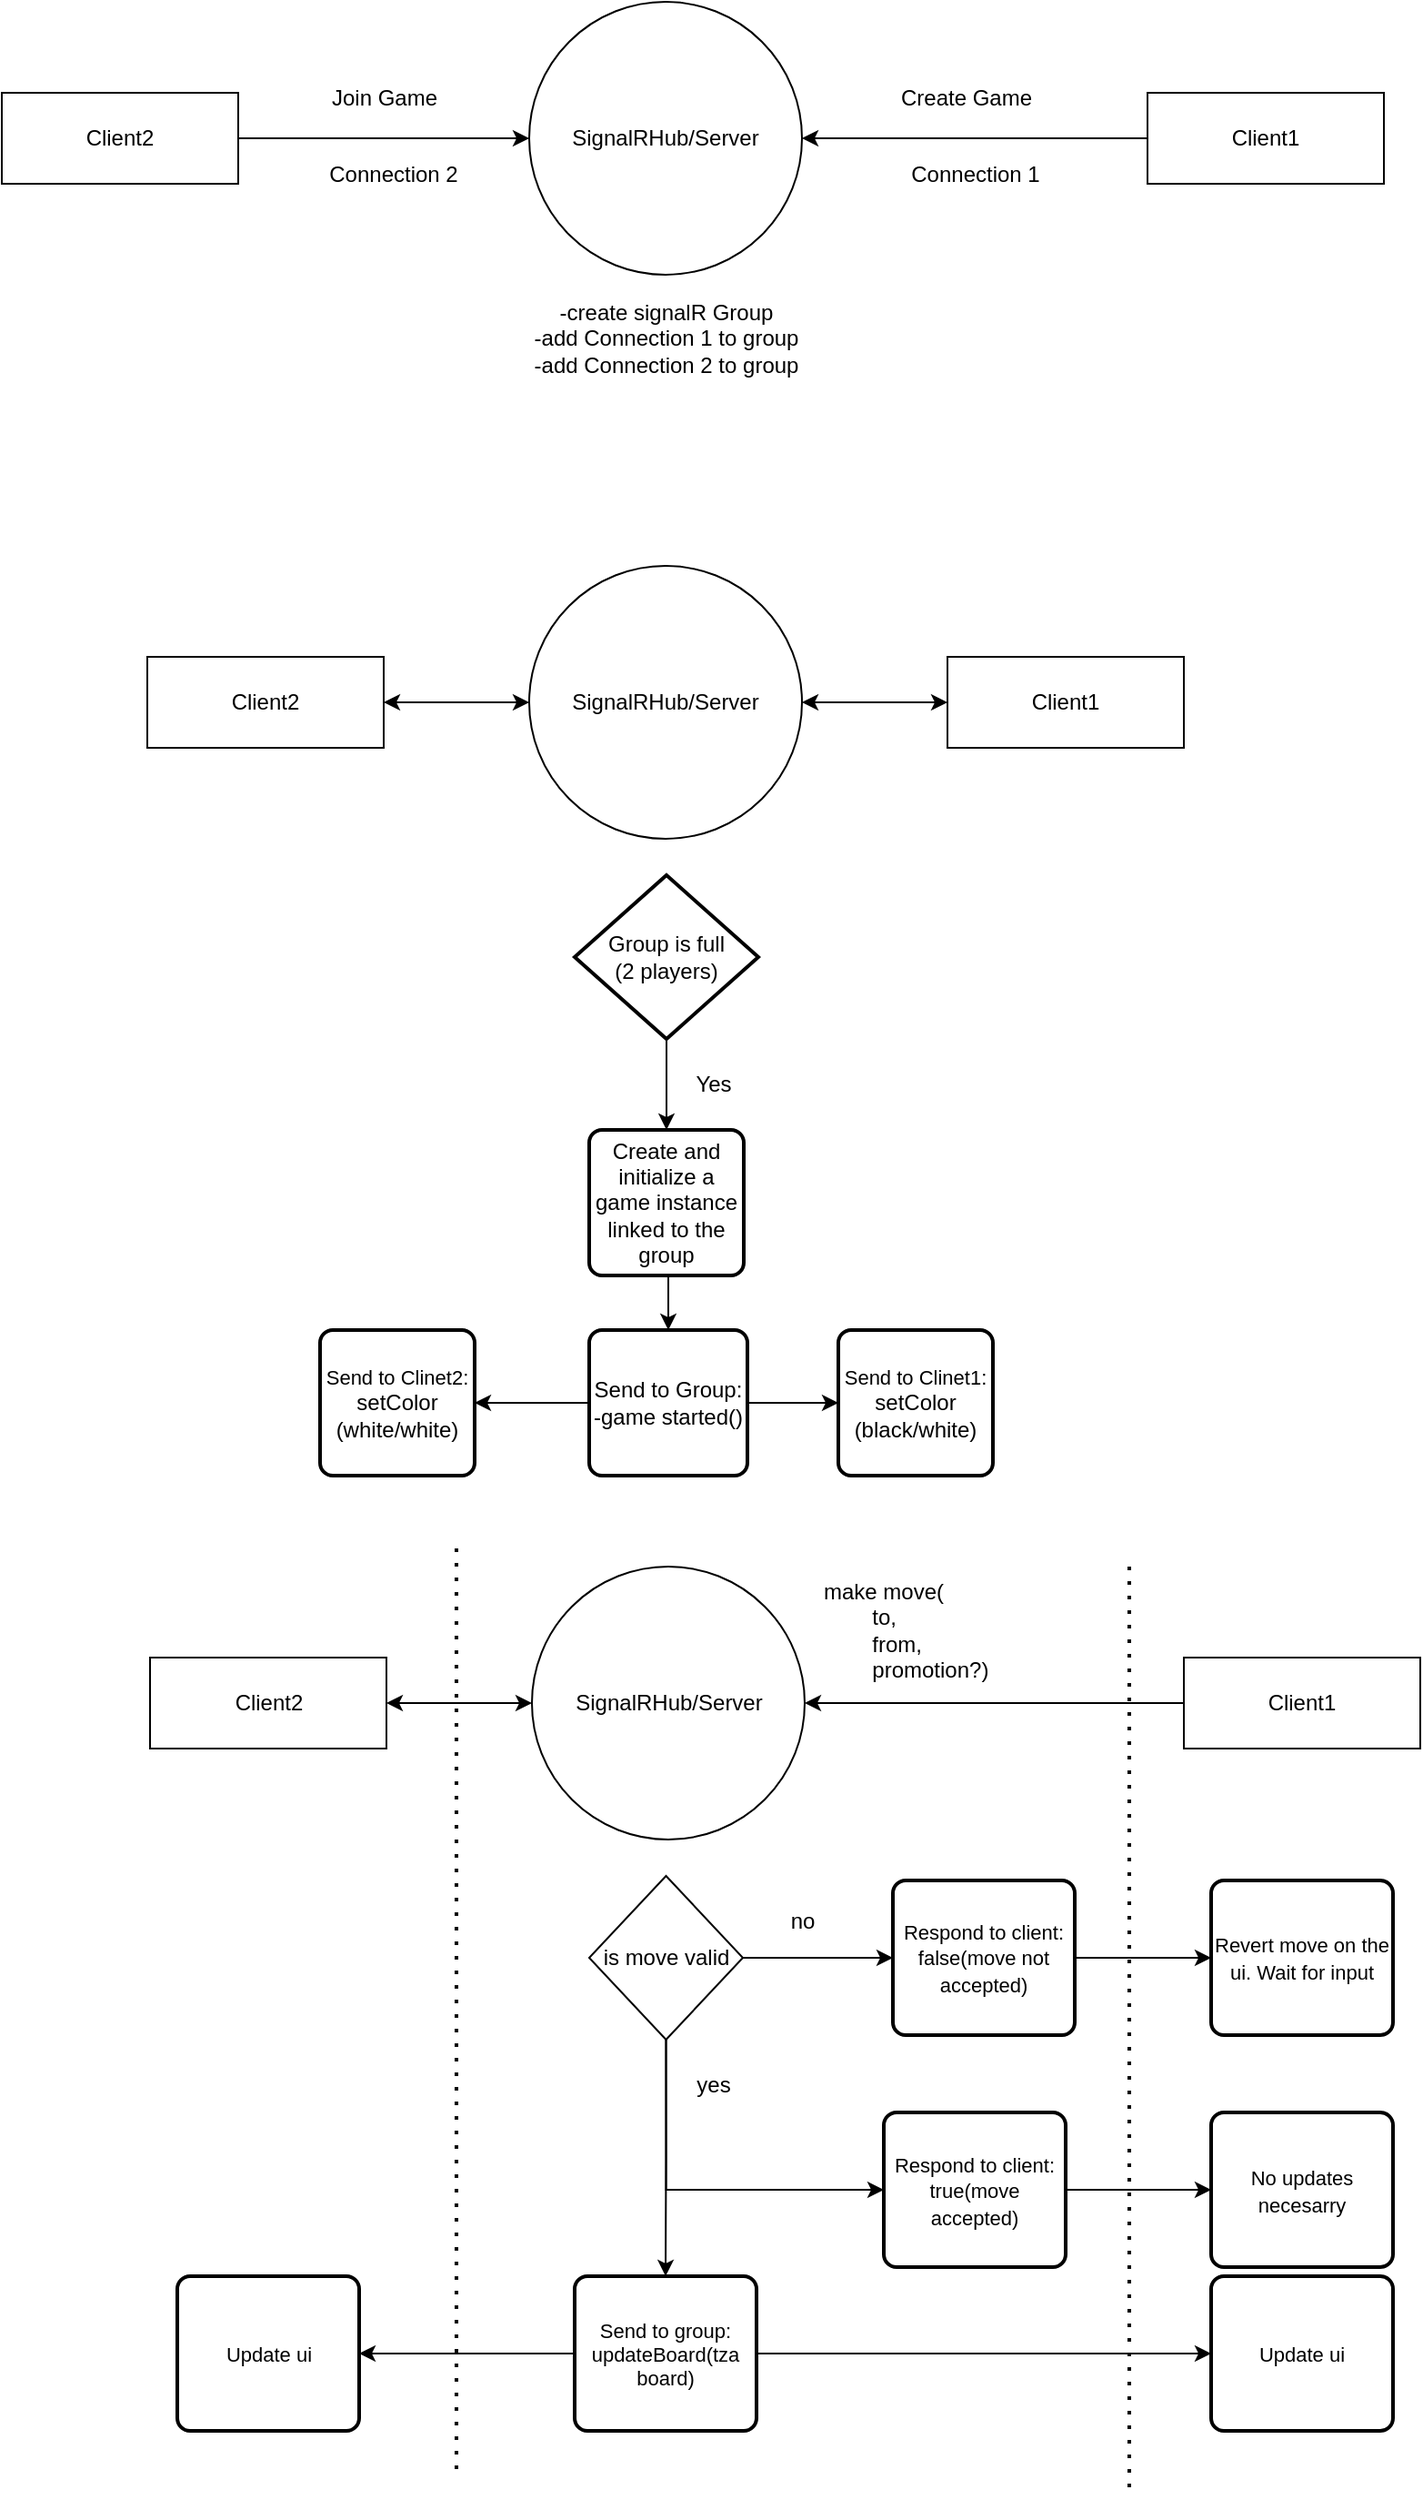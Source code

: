 <mxfile version="26.0.16">
  <diagram name="Page-1" id="F-MheE8p6o78B45Rod74">
    <mxGraphModel dx="1187" dy="665" grid="1" gridSize="10" guides="1" tooltips="1" connect="1" arrows="1" fold="1" page="1" pageScale="1" pageWidth="850" pageHeight="1100" math="0" shadow="0">
      <root>
        <mxCell id="0" />
        <mxCell id="1" parent="0" />
        <mxCell id="kvSg3Rq4vL2DQ_oXKdCI-1" value="SignalRHub/Server" style="ellipse;whiteSpace=wrap;html=1;aspect=fixed;" parent="1" vertex="1">
          <mxGeometry x="350" y="280" width="150" height="150" as="geometry" />
        </mxCell>
        <mxCell id="kvSg3Rq4vL2DQ_oXKdCI-4" style="edgeStyle=orthogonalEdgeStyle;rounded=0;orthogonalLoop=1;jettySize=auto;html=1;" parent="1" source="kvSg3Rq4vL2DQ_oXKdCI-2" target="kvSg3Rq4vL2DQ_oXKdCI-1" edge="1">
          <mxGeometry relative="1" as="geometry" />
        </mxCell>
        <mxCell id="kvSg3Rq4vL2DQ_oXKdCI-2" value="Client1" style="rounded=0;whiteSpace=wrap;html=1;" parent="1" vertex="1">
          <mxGeometry x="690" y="330" width="130" height="50" as="geometry" />
        </mxCell>
        <mxCell id="kvSg3Rq4vL2DQ_oXKdCI-5" value="Create Game" style="text;html=1;align=center;verticalAlign=middle;resizable=0;points=[];autosize=1;strokeColor=none;fillColor=none;" parent="1" vertex="1">
          <mxGeometry x="540" y="318" width="100" height="30" as="geometry" />
        </mxCell>
        <mxCell id="kvSg3Rq4vL2DQ_oXKdCI-7" style="edgeStyle=orthogonalEdgeStyle;rounded=0;orthogonalLoop=1;jettySize=auto;html=1;entryX=0;entryY=0.5;entryDx=0;entryDy=0;" parent="1" source="kvSg3Rq4vL2DQ_oXKdCI-6" target="kvSg3Rq4vL2DQ_oXKdCI-1" edge="1">
          <mxGeometry relative="1" as="geometry" />
        </mxCell>
        <mxCell id="kvSg3Rq4vL2DQ_oXKdCI-6" value="Client2" style="rounded=0;whiteSpace=wrap;html=1;" parent="1" vertex="1">
          <mxGeometry x="60" y="330" width="130" height="50" as="geometry" />
        </mxCell>
        <mxCell id="kvSg3Rq4vL2DQ_oXKdCI-8" value="Join Game" style="text;html=1;align=center;verticalAlign=middle;resizable=0;points=[];autosize=1;strokeColor=none;fillColor=none;" parent="1" vertex="1">
          <mxGeometry x="230" y="318" width="80" height="30" as="geometry" />
        </mxCell>
        <mxCell id="kvSg3Rq4vL2DQ_oXKdCI-9" value="-create signalR Group&lt;div&gt;-add Connection 1 to group&lt;/div&gt;&lt;div&gt;-add Connection 2 to group&lt;/div&gt;" style="text;html=1;align=center;verticalAlign=middle;resizable=0;points=[];autosize=1;strokeColor=none;fillColor=none;" parent="1" vertex="1">
          <mxGeometry x="340" y="435" width="170" height="60" as="geometry" />
        </mxCell>
        <mxCell id="kvSg3Rq4vL2DQ_oXKdCI-10" value="Connection 1" style="text;html=1;align=center;verticalAlign=middle;resizable=0;points=[];autosize=1;strokeColor=none;fillColor=none;" parent="1" vertex="1">
          <mxGeometry x="550" y="360" width="90" height="30" as="geometry" />
        </mxCell>
        <mxCell id="kvSg3Rq4vL2DQ_oXKdCI-11" value="Connection 2" style="text;html=1;align=center;verticalAlign=middle;resizable=0;points=[];autosize=1;strokeColor=none;fillColor=none;" parent="1" vertex="1">
          <mxGeometry x="230" y="360" width="90" height="30" as="geometry" />
        </mxCell>
        <mxCell id="kvSg3Rq4vL2DQ_oXKdCI-12" value="SignalRHub/Server" style="ellipse;whiteSpace=wrap;html=1;aspect=fixed;" parent="1" vertex="1">
          <mxGeometry x="350" y="590" width="150" height="150" as="geometry" />
        </mxCell>
        <mxCell id="kvSg3Rq4vL2DQ_oXKdCI-14" value="Client1" style="rounded=0;whiteSpace=wrap;html=1;" parent="1" vertex="1">
          <mxGeometry x="580" y="640" width="130" height="50" as="geometry" />
        </mxCell>
        <mxCell id="kvSg3Rq4vL2DQ_oXKdCI-17" value="Client2" style="rounded=0;whiteSpace=wrap;html=1;" parent="1" vertex="1">
          <mxGeometry x="140" y="640" width="130" height="50" as="geometry" />
        </mxCell>
        <mxCell id="kvSg3Rq4vL2DQ_oXKdCI-21" value="" style="endArrow=classic;startArrow=classic;html=1;rounded=0;" parent="1" source="kvSg3Rq4vL2DQ_oXKdCI-12" target="kvSg3Rq4vL2DQ_oXKdCI-14" edge="1">
          <mxGeometry width="50" height="50" relative="1" as="geometry">
            <mxPoint x="560" y="720" as="sourcePoint" />
            <mxPoint x="610" y="670" as="targetPoint" />
          </mxGeometry>
        </mxCell>
        <mxCell id="kvSg3Rq4vL2DQ_oXKdCI-22" value="" style="endArrow=classic;startArrow=classic;html=1;rounded=0;exitX=1;exitY=0.5;exitDx=0;exitDy=0;" parent="1" source="kvSg3Rq4vL2DQ_oXKdCI-17" target="kvSg3Rq4vL2DQ_oXKdCI-12" edge="1">
          <mxGeometry width="50" height="50" relative="1" as="geometry">
            <mxPoint x="230" y="665" as="sourcePoint" />
            <mxPoint x="340" y="665" as="targetPoint" />
          </mxGeometry>
        </mxCell>
        <mxCell id="kvSg3Rq4vL2DQ_oXKdCI-24" style="edgeStyle=orthogonalEdgeStyle;rounded=0;orthogonalLoop=1;jettySize=auto;html=1;exitX=0.5;exitY=1;exitDx=0;exitDy=0;exitPerimeter=0;" parent="1" source="kvSg3Rq4vL2DQ_oXKdCI-23" target="kvSg3Rq4vL2DQ_oXKdCI-26" edge="1">
          <mxGeometry relative="1" as="geometry">
            <mxPoint x="425" y="910" as="targetPoint" />
          </mxGeometry>
        </mxCell>
        <mxCell id="kvSg3Rq4vL2DQ_oXKdCI-23" value="Group is full&lt;div&gt;(2 players)&lt;/div&gt;" style="strokeWidth=2;html=1;shape=mxgraph.flowchart.decision;whiteSpace=wrap;" parent="1" vertex="1">
          <mxGeometry x="375" y="760" width="101" height="90" as="geometry" />
        </mxCell>
        <mxCell id="kvSg3Rq4vL2DQ_oXKdCI-25" value="Yes" style="text;html=1;align=center;verticalAlign=middle;resizable=0;points=[];autosize=1;strokeColor=none;fillColor=none;" parent="1" vertex="1">
          <mxGeometry x="431" y="860" width="40" height="30" as="geometry" />
        </mxCell>
        <mxCell id="kvSg3Rq4vL2DQ_oXKdCI-30" style="edgeStyle=orthogonalEdgeStyle;rounded=0;orthogonalLoop=1;jettySize=auto;html=1;exitX=0.5;exitY=1;exitDx=0;exitDy=0;entryX=0.5;entryY=0;entryDx=0;entryDy=0;" parent="1" source="kvSg3Rq4vL2DQ_oXKdCI-26" target="kvSg3Rq4vL2DQ_oXKdCI-29" edge="1">
          <mxGeometry relative="1" as="geometry" />
        </mxCell>
        <mxCell id="kvSg3Rq4vL2DQ_oXKdCI-26" value="Create and initialize a game instance linked to the group" style="rounded=1;whiteSpace=wrap;html=1;absoluteArcSize=1;arcSize=14;strokeWidth=2;" parent="1" vertex="1">
          <mxGeometry x="383" y="900" width="85" height="80" as="geometry" />
        </mxCell>
        <mxCell id="kvSg3Rq4vL2DQ_oXKdCI-32" style="edgeStyle=orthogonalEdgeStyle;rounded=0;orthogonalLoop=1;jettySize=auto;html=1;entryX=0;entryY=0.5;entryDx=0;entryDy=0;" parent="1" source="kvSg3Rq4vL2DQ_oXKdCI-29" target="kvSg3Rq4vL2DQ_oXKdCI-31" edge="1">
          <mxGeometry relative="1" as="geometry" />
        </mxCell>
        <mxCell id="kvSg3Rq4vL2DQ_oXKdCI-34" style="edgeStyle=orthogonalEdgeStyle;rounded=0;orthogonalLoop=1;jettySize=auto;html=1;exitX=0;exitY=0.5;exitDx=0;exitDy=0;entryX=1;entryY=0.5;entryDx=0;entryDy=0;" parent="1" source="kvSg3Rq4vL2DQ_oXKdCI-29" target="kvSg3Rq4vL2DQ_oXKdCI-33" edge="1">
          <mxGeometry relative="1" as="geometry" />
        </mxCell>
        <mxCell id="kvSg3Rq4vL2DQ_oXKdCI-29" value="Send to Group:&lt;div&gt;-game started()&lt;/div&gt;" style="rounded=1;whiteSpace=wrap;html=1;absoluteArcSize=1;arcSize=14;strokeWidth=2;" parent="1" vertex="1">
          <mxGeometry x="383" y="1010" width="87" height="80" as="geometry" />
        </mxCell>
        <mxCell id="kvSg3Rq4vL2DQ_oXKdCI-31" value="&lt;font style=&quot;font-size: 11px;&quot;&gt;Send to Clinet1:&lt;/font&gt;&lt;div&gt;setColor (black/white)&lt;/div&gt;" style="rounded=1;whiteSpace=wrap;html=1;absoluteArcSize=1;arcSize=14;strokeWidth=2;" parent="1" vertex="1">
          <mxGeometry x="520" y="1010" width="85" height="80" as="geometry" />
        </mxCell>
        <mxCell id="kvSg3Rq4vL2DQ_oXKdCI-33" value="&lt;font style=&quot;font-size: 11px;&quot;&gt;Send to Clinet2:&lt;/font&gt;&lt;div&gt;setColor (white/white)&lt;/div&gt;" style="rounded=1;whiteSpace=wrap;html=1;absoluteArcSize=1;arcSize=14;strokeWidth=2;" parent="1" vertex="1">
          <mxGeometry x="235" y="1010" width="85" height="80" as="geometry" />
        </mxCell>
        <mxCell id="kvSg3Rq4vL2DQ_oXKdCI-35" value="SignalRHub/Server" style="ellipse;whiteSpace=wrap;html=1;aspect=fixed;" parent="1" vertex="1">
          <mxGeometry x="351.5" y="1140" width="150" height="150" as="geometry" />
        </mxCell>
        <mxCell id="kvSg3Rq4vL2DQ_oXKdCI-40" style="edgeStyle=orthogonalEdgeStyle;rounded=0;orthogonalLoop=1;jettySize=auto;html=1;exitX=0;exitY=0.5;exitDx=0;exitDy=0;entryX=1;entryY=0.5;entryDx=0;entryDy=0;" parent="1" source="kvSg3Rq4vL2DQ_oXKdCI-36" target="kvSg3Rq4vL2DQ_oXKdCI-35" edge="1">
          <mxGeometry relative="1" as="geometry" />
        </mxCell>
        <mxCell id="kvSg3Rq4vL2DQ_oXKdCI-36" value="Client1" style="rounded=0;whiteSpace=wrap;html=1;" parent="1" vertex="1">
          <mxGeometry x="710" y="1190" width="130" height="50" as="geometry" />
        </mxCell>
        <mxCell id="kvSg3Rq4vL2DQ_oXKdCI-37" value="Client2" style="rounded=0;whiteSpace=wrap;html=1;" parent="1" vertex="1">
          <mxGeometry x="141.5" y="1190" width="130" height="50" as="geometry" />
        </mxCell>
        <mxCell id="kvSg3Rq4vL2DQ_oXKdCI-39" value="" style="endArrow=classic;startArrow=classic;html=1;rounded=0;exitX=1;exitY=0.5;exitDx=0;exitDy=0;" parent="1" source="kvSg3Rq4vL2DQ_oXKdCI-37" target="kvSg3Rq4vL2DQ_oXKdCI-35" edge="1">
          <mxGeometry width="50" height="50" relative="1" as="geometry">
            <mxPoint x="231.5" y="1215" as="sourcePoint" />
            <mxPoint x="341.5" y="1215" as="targetPoint" />
          </mxGeometry>
        </mxCell>
        <mxCell id="kvSg3Rq4vL2DQ_oXKdCI-41" value="make move(&lt;div&gt;&lt;span style=&quot;white-space: pre;&quot;&gt;&#x9;&lt;/span&gt;to,&amp;nbsp;&lt;/div&gt;&lt;div&gt;&lt;span style=&quot;white-space: pre;&quot;&gt;&#x9;&lt;/span&gt;from,&amp;nbsp;&lt;/div&gt;&lt;div&gt;&lt;span style=&quot;white-space: pre;&quot;&gt;&#x9;&lt;/span&gt;promotion?)&lt;/div&gt;" style="text;html=1;align=left;verticalAlign=middle;resizable=0;points=[];autosize=1;strokeColor=none;fillColor=none;" parent="1" vertex="1">
          <mxGeometry x="510" y="1140" width="110" height="70" as="geometry" />
        </mxCell>
        <mxCell id="kvSg3Rq4vL2DQ_oXKdCI-43" style="edgeStyle=orthogonalEdgeStyle;rounded=0;orthogonalLoop=1;jettySize=auto;html=1;entryX=0;entryY=0.5;entryDx=0;entryDy=0;" parent="1" source="kvSg3Rq4vL2DQ_oXKdCI-42" target="kvSg3Rq4vL2DQ_oXKdCI-44" edge="1">
          <mxGeometry relative="1" as="geometry">
            <mxPoint x="560.0" y="1355.0" as="targetPoint" />
          </mxGeometry>
        </mxCell>
        <mxCell id="kvSg3Rq4vL2DQ_oXKdCI-50" style="edgeStyle=orthogonalEdgeStyle;rounded=0;orthogonalLoop=1;jettySize=auto;html=1;" parent="1" source="kvSg3Rq4vL2DQ_oXKdCI-42" target="kvSg3Rq4vL2DQ_oXKdCI-57" edge="1">
          <mxGeometry relative="1" as="geometry">
            <mxPoint x="425.25" y="1510" as="targetPoint" />
          </mxGeometry>
        </mxCell>
        <mxCell id="kvSg3Rq4vL2DQ_oXKdCI-55" style="edgeStyle=orthogonalEdgeStyle;rounded=0;orthogonalLoop=1;jettySize=auto;html=1;exitX=0.5;exitY=1;exitDx=0;exitDy=0;entryX=0;entryY=0.5;entryDx=0;entryDy=0;" parent="1" source="kvSg3Rq4vL2DQ_oXKdCI-42" target="kvSg3Rq4vL2DQ_oXKdCI-52" edge="1">
          <mxGeometry relative="1" as="geometry" />
        </mxCell>
        <mxCell id="kvSg3Rq4vL2DQ_oXKdCI-42" value="is move valid" style="rhombus;whiteSpace=wrap;html=1;" parent="1" vertex="1">
          <mxGeometry x="383" y="1310" width="84.5" height="90" as="geometry" />
        </mxCell>
        <mxCell id="kvSg3Rq4vL2DQ_oXKdCI-49" style="edgeStyle=orthogonalEdgeStyle;rounded=0;orthogonalLoop=1;jettySize=auto;html=1;exitX=1;exitY=0.5;exitDx=0;exitDy=0;" parent="1" source="kvSg3Rq4vL2DQ_oXKdCI-44" target="kvSg3Rq4vL2DQ_oXKdCI-48" edge="1">
          <mxGeometry relative="1" as="geometry" />
        </mxCell>
        <mxCell id="kvSg3Rq4vL2DQ_oXKdCI-44" value="&lt;span style=&quot;font-size: 11px;&quot;&gt;Respond to client:&lt;/span&gt;&lt;div&gt;&lt;span style=&quot;font-size: 11px;&quot;&gt;false(move not accepted)&lt;/span&gt;&lt;/div&gt;" style="rounded=1;whiteSpace=wrap;html=1;absoluteArcSize=1;arcSize=14;strokeWidth=2;" parent="1" vertex="1">
          <mxGeometry x="550" y="1312.5" width="100" height="85" as="geometry" />
        </mxCell>
        <mxCell id="kvSg3Rq4vL2DQ_oXKdCI-45" value="no" style="text;html=1;align=center;verticalAlign=middle;resizable=0;points=[];autosize=1;strokeColor=none;fillColor=none;" parent="1" vertex="1">
          <mxGeometry x="480" y="1320" width="40" height="30" as="geometry" />
        </mxCell>
        <mxCell id="kvSg3Rq4vL2DQ_oXKdCI-46" value="" style="endArrow=none;dashed=1;html=1;dashPattern=1 3;strokeWidth=2;rounded=0;exitX=1;exitY=0.5;exitDx=0;exitDy=0;" parent="1" edge="1">
          <mxGeometry width="50" height="50" relative="1" as="geometry">
            <mxPoint x="680.0" y="1140.0" as="sourcePoint" />
            <mxPoint x="680" y="1650" as="targetPoint" />
          </mxGeometry>
        </mxCell>
        <mxCell id="kvSg3Rq4vL2DQ_oXKdCI-48" value="&lt;span style=&quot;font-size: 11px;&quot;&gt;Revert move on the ui. Wait for input&lt;/span&gt;" style="rounded=1;whiteSpace=wrap;html=1;absoluteArcSize=1;arcSize=14;strokeWidth=2;" parent="1" vertex="1">
          <mxGeometry x="725" y="1312.5" width="100" height="85" as="geometry" />
        </mxCell>
        <mxCell id="kvSg3Rq4vL2DQ_oXKdCI-51" value="yes" style="text;html=1;align=center;verticalAlign=middle;resizable=0;points=[];autosize=1;strokeColor=none;fillColor=none;" parent="1" vertex="1">
          <mxGeometry x="431" y="1410" width="40" height="30" as="geometry" />
        </mxCell>
        <mxCell id="kvSg3Rq4vL2DQ_oXKdCI-54" style="edgeStyle=orthogonalEdgeStyle;rounded=0;orthogonalLoop=1;jettySize=auto;html=1;entryX=0;entryY=0.5;entryDx=0;entryDy=0;" parent="1" source="kvSg3Rq4vL2DQ_oXKdCI-52" target="kvSg3Rq4vL2DQ_oXKdCI-53" edge="1">
          <mxGeometry relative="1" as="geometry" />
        </mxCell>
        <mxCell id="kvSg3Rq4vL2DQ_oXKdCI-52" value="&lt;span style=&quot;font-size: 11px;&quot;&gt;Respond to client:&lt;/span&gt;&lt;div&gt;&lt;span style=&quot;font-size: 11px;&quot;&gt;true(move accepted)&lt;/span&gt;&lt;/div&gt;" style="rounded=1;whiteSpace=wrap;html=1;absoluteArcSize=1;arcSize=14;strokeWidth=2;" parent="1" vertex="1">
          <mxGeometry x="545" y="1440" width="100" height="85" as="geometry" />
        </mxCell>
        <mxCell id="kvSg3Rq4vL2DQ_oXKdCI-53" value="&lt;span style=&quot;font-size: 11px;&quot;&gt;No updates necesarry&lt;/span&gt;" style="rounded=1;whiteSpace=wrap;html=1;absoluteArcSize=1;arcSize=14;strokeWidth=2;" parent="1" vertex="1">
          <mxGeometry x="725" y="1440" width="100" height="85" as="geometry" />
        </mxCell>
        <mxCell id="kvSg3Rq4vL2DQ_oXKdCI-56" value="" style="endArrow=none;dashed=1;html=1;dashPattern=1 3;strokeWidth=2;rounded=0;exitX=1;exitY=0.5;exitDx=0;exitDy=0;" parent="1" edge="1">
          <mxGeometry width="50" height="50" relative="1" as="geometry">
            <mxPoint x="310.0" y="1130.0" as="sourcePoint" />
            <mxPoint x="310" y="1640" as="targetPoint" />
          </mxGeometry>
        </mxCell>
        <mxCell id="kvSg3Rq4vL2DQ_oXKdCI-60" style="edgeStyle=orthogonalEdgeStyle;rounded=0;orthogonalLoop=1;jettySize=auto;html=1;" parent="1" source="kvSg3Rq4vL2DQ_oXKdCI-57" target="kvSg3Rq4vL2DQ_oXKdCI-59" edge="1">
          <mxGeometry relative="1" as="geometry" />
        </mxCell>
        <mxCell id="kvSg3Rq4vL2DQ_oXKdCI-62" style="edgeStyle=orthogonalEdgeStyle;rounded=0;orthogonalLoop=1;jettySize=auto;html=1;exitX=0;exitY=0.5;exitDx=0;exitDy=0;" parent="1" source="kvSg3Rq4vL2DQ_oXKdCI-57" target="kvSg3Rq4vL2DQ_oXKdCI-61" edge="1">
          <mxGeometry relative="1" as="geometry" />
        </mxCell>
        <mxCell id="kvSg3Rq4vL2DQ_oXKdCI-57" value="&lt;span&gt;Send to group:&lt;/span&gt;&lt;div&gt;&lt;span&gt;updateBoard(tza board)&lt;/span&gt;&lt;/div&gt;" style="rounded=1;whiteSpace=wrap;html=1;absoluteArcSize=1;arcSize=14;strokeWidth=2;fontSize=11;" parent="1" vertex="1">
          <mxGeometry x="375" y="1530" width="100" height="85" as="geometry" />
        </mxCell>
        <mxCell id="kvSg3Rq4vL2DQ_oXKdCI-59" value="&lt;span style=&quot;font-size: 11px;&quot;&gt;Update ui&lt;/span&gt;" style="rounded=1;whiteSpace=wrap;html=1;absoluteArcSize=1;arcSize=14;strokeWidth=2;" parent="1" vertex="1">
          <mxGeometry x="725" y="1530" width="100" height="85" as="geometry" />
        </mxCell>
        <mxCell id="kvSg3Rq4vL2DQ_oXKdCI-61" value="&lt;span style=&quot;font-size: 11px;&quot;&gt;Update ui&lt;/span&gt;" style="rounded=1;whiteSpace=wrap;html=1;absoluteArcSize=1;arcSize=14;strokeWidth=2;" parent="1" vertex="1">
          <mxGeometry x="156.5" y="1530" width="100" height="85" as="geometry" />
        </mxCell>
      </root>
    </mxGraphModel>
  </diagram>
</mxfile>
